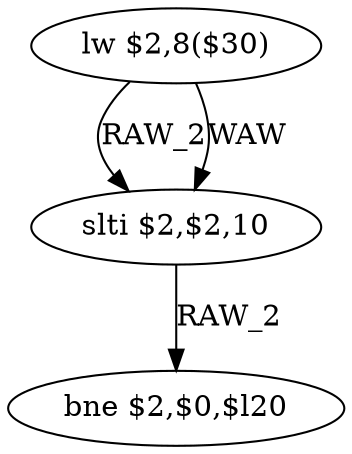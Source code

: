 digraph G1 {
node [shape = ellipse];
i0 [label = "lw $2,8($30)"] ;
i0 ->  i1 [label= "RAW_2"];
i0 ->  i1 [label= "WAW"];
i1 [label = "slti $2,$2,10"] ;
i1 ->  i2 [label= "RAW_2"];
i2 [label = "bne $2,$0,$l20"] ;
}
